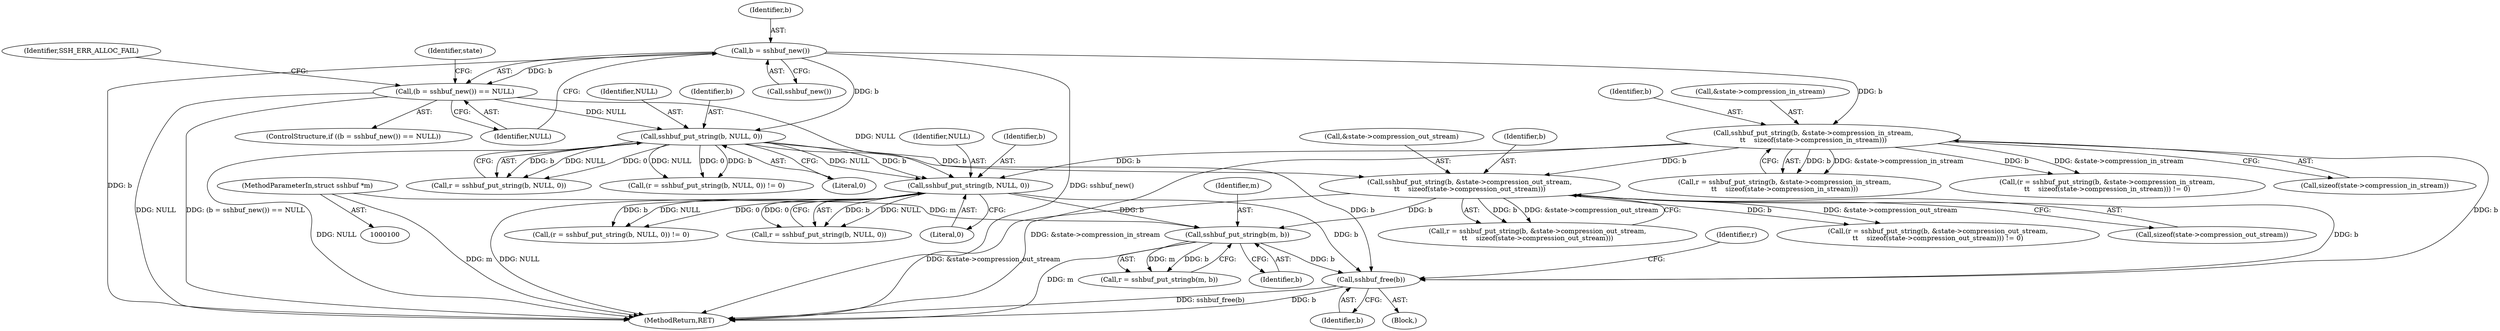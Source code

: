 digraph "1_src_3095060f479b86288e31c79ecbc5131a66bcd2f9_4@API" {
"1000190" [label="(Call,sshbuf_free(b))"];
"1000186" [label="(Call,sshbuf_put_stringb(m, b))"];
"1000101" [label="(MethodParameterIn,struct sshbuf *m)"];
"1000178" [label="(Call,sshbuf_put_string(b, NULL, 0))"];
"1000129" [label="(Call,sshbuf_put_string(b, &state->compression_in_stream,\n\t\t    sizeof(state->compression_in_stream)))"];
"1000114" [label="(Call,b = sshbuf_new())"];
"1000146" [label="(Call,sshbuf_put_string(b, NULL, 0))"];
"1000113" [label="(Call,(b = sshbuf_new()) == NULL)"];
"1000161" [label="(Call,sshbuf_put_string(b, &state->compression_out_stream,\n\t\t    sizeof(state->compression_out_stream)))"];
"1000161" [label="(Call,sshbuf_put_string(b, &state->compression_out_stream,\n\t\t    sizeof(state->compression_out_stream)))"];
"1000191" [label="(Identifier,b)"];
"1000159" [label="(Call,r = sshbuf_put_string(b, &state->compression_out_stream,\n\t\t    sizeof(state->compression_out_stream)))"];
"1000149" [label="(Literal,0)"];
"1000180" [label="(Identifier,NULL)"];
"1000163" [label="(Call,&state->compression_out_stream)"];
"1000193" [label="(Identifier,r)"];
"1000194" [label="(MethodReturn,RET)"];
"1000176" [label="(Call,r = sshbuf_put_string(b, NULL, 0))"];
"1000122" [label="(Identifier,state)"];
"1000146" [label="(Call,sshbuf_put_string(b, NULL, 0))"];
"1000127" [label="(Call,r = sshbuf_put_string(b, &state->compression_in_stream,\n\t\t    sizeof(state->compression_in_stream)))"];
"1000144" [label="(Call,r = sshbuf_put_string(b, NULL, 0))"];
"1000179" [label="(Identifier,b)"];
"1000114" [label="(Call,b = sshbuf_new())"];
"1000112" [label="(ControlStructure,if ((b = sshbuf_new()) == NULL))"];
"1000158" [label="(Call,(r = sshbuf_put_string(b, &state->compression_out_stream,\n\t\t    sizeof(state->compression_out_stream))) != 0)"];
"1000181" [label="(Literal,0)"];
"1000190" [label="(Call,sshbuf_free(b))"];
"1000129" [label="(Call,sshbuf_put_string(b, &state->compression_in_stream,\n\t\t    sizeof(state->compression_in_stream)))"];
"1000167" [label="(Call,sizeof(state->compression_out_stream))"];
"1000188" [label="(Identifier,b)"];
"1000103" [label="(Block,)"];
"1000187" [label="(Identifier,m)"];
"1000126" [label="(Call,(r = sshbuf_put_string(b, &state->compression_in_stream,\n\t\t    sizeof(state->compression_in_stream))) != 0)"];
"1000119" [label="(Identifier,SSH_ERR_ALLOC_FAIL)"];
"1000148" [label="(Identifier,NULL)"];
"1000184" [label="(Call,r = sshbuf_put_stringb(m, b))"];
"1000113" [label="(Call,(b = sshbuf_new()) == NULL)"];
"1000147" [label="(Identifier,b)"];
"1000178" [label="(Call,sshbuf_put_string(b, NULL, 0))"];
"1000117" [label="(Identifier,NULL)"];
"1000162" [label="(Identifier,b)"];
"1000130" [label="(Identifier,b)"];
"1000131" [label="(Call,&state->compression_in_stream)"];
"1000115" [label="(Identifier,b)"];
"1000143" [label="(Call,(r = sshbuf_put_string(b, NULL, 0)) != 0)"];
"1000116" [label="(Call,sshbuf_new())"];
"1000101" [label="(MethodParameterIn,struct sshbuf *m)"];
"1000175" [label="(Call,(r = sshbuf_put_string(b, NULL, 0)) != 0)"];
"1000186" [label="(Call,sshbuf_put_stringb(m, b))"];
"1000135" [label="(Call,sizeof(state->compression_in_stream))"];
"1000190" -> "1000103"  [label="AST: "];
"1000190" -> "1000191"  [label="CFG: "];
"1000191" -> "1000190"  [label="AST: "];
"1000193" -> "1000190"  [label="CFG: "];
"1000190" -> "1000194"  [label="DDG: sshbuf_free(b)"];
"1000190" -> "1000194"  [label="DDG: b"];
"1000186" -> "1000190"  [label="DDG: b"];
"1000129" -> "1000190"  [label="DDG: b"];
"1000178" -> "1000190"  [label="DDG: b"];
"1000161" -> "1000190"  [label="DDG: b"];
"1000146" -> "1000190"  [label="DDG: b"];
"1000186" -> "1000184"  [label="AST: "];
"1000186" -> "1000188"  [label="CFG: "];
"1000187" -> "1000186"  [label="AST: "];
"1000188" -> "1000186"  [label="AST: "];
"1000184" -> "1000186"  [label="CFG: "];
"1000186" -> "1000194"  [label="DDG: m"];
"1000186" -> "1000184"  [label="DDG: m"];
"1000186" -> "1000184"  [label="DDG: b"];
"1000101" -> "1000186"  [label="DDG: m"];
"1000178" -> "1000186"  [label="DDG: b"];
"1000161" -> "1000186"  [label="DDG: b"];
"1000101" -> "1000100"  [label="AST: "];
"1000101" -> "1000194"  [label="DDG: m"];
"1000178" -> "1000176"  [label="AST: "];
"1000178" -> "1000181"  [label="CFG: "];
"1000179" -> "1000178"  [label="AST: "];
"1000180" -> "1000178"  [label="AST: "];
"1000181" -> "1000178"  [label="AST: "];
"1000176" -> "1000178"  [label="CFG: "];
"1000178" -> "1000194"  [label="DDG: NULL"];
"1000178" -> "1000175"  [label="DDG: b"];
"1000178" -> "1000175"  [label="DDG: NULL"];
"1000178" -> "1000175"  [label="DDG: 0"];
"1000178" -> "1000176"  [label="DDG: b"];
"1000178" -> "1000176"  [label="DDG: NULL"];
"1000178" -> "1000176"  [label="DDG: 0"];
"1000129" -> "1000178"  [label="DDG: b"];
"1000146" -> "1000178"  [label="DDG: b"];
"1000146" -> "1000178"  [label="DDG: NULL"];
"1000113" -> "1000178"  [label="DDG: NULL"];
"1000129" -> "1000127"  [label="AST: "];
"1000129" -> "1000135"  [label="CFG: "];
"1000130" -> "1000129"  [label="AST: "];
"1000131" -> "1000129"  [label="AST: "];
"1000135" -> "1000129"  [label="AST: "];
"1000127" -> "1000129"  [label="CFG: "];
"1000129" -> "1000194"  [label="DDG: &state->compression_in_stream"];
"1000129" -> "1000126"  [label="DDG: b"];
"1000129" -> "1000126"  [label="DDG: &state->compression_in_stream"];
"1000129" -> "1000127"  [label="DDG: b"];
"1000129" -> "1000127"  [label="DDG: &state->compression_in_stream"];
"1000114" -> "1000129"  [label="DDG: b"];
"1000129" -> "1000161"  [label="DDG: b"];
"1000114" -> "1000113"  [label="AST: "];
"1000114" -> "1000116"  [label="CFG: "];
"1000115" -> "1000114"  [label="AST: "];
"1000116" -> "1000114"  [label="AST: "];
"1000117" -> "1000114"  [label="CFG: "];
"1000114" -> "1000194"  [label="DDG: b"];
"1000114" -> "1000194"  [label="DDG: sshbuf_new()"];
"1000114" -> "1000113"  [label="DDG: b"];
"1000114" -> "1000146"  [label="DDG: b"];
"1000146" -> "1000144"  [label="AST: "];
"1000146" -> "1000149"  [label="CFG: "];
"1000147" -> "1000146"  [label="AST: "];
"1000148" -> "1000146"  [label="AST: "];
"1000149" -> "1000146"  [label="AST: "];
"1000144" -> "1000146"  [label="CFG: "];
"1000146" -> "1000194"  [label="DDG: NULL"];
"1000146" -> "1000143"  [label="DDG: b"];
"1000146" -> "1000143"  [label="DDG: NULL"];
"1000146" -> "1000143"  [label="DDG: 0"];
"1000146" -> "1000144"  [label="DDG: b"];
"1000146" -> "1000144"  [label="DDG: NULL"];
"1000146" -> "1000144"  [label="DDG: 0"];
"1000113" -> "1000146"  [label="DDG: NULL"];
"1000146" -> "1000161"  [label="DDG: b"];
"1000113" -> "1000112"  [label="AST: "];
"1000113" -> "1000117"  [label="CFG: "];
"1000117" -> "1000113"  [label="AST: "];
"1000119" -> "1000113"  [label="CFG: "];
"1000122" -> "1000113"  [label="CFG: "];
"1000113" -> "1000194"  [label="DDG: NULL"];
"1000113" -> "1000194"  [label="DDG: (b = sshbuf_new()) == NULL"];
"1000161" -> "1000159"  [label="AST: "];
"1000161" -> "1000167"  [label="CFG: "];
"1000162" -> "1000161"  [label="AST: "];
"1000163" -> "1000161"  [label="AST: "];
"1000167" -> "1000161"  [label="AST: "];
"1000159" -> "1000161"  [label="CFG: "];
"1000161" -> "1000194"  [label="DDG: &state->compression_out_stream"];
"1000161" -> "1000158"  [label="DDG: b"];
"1000161" -> "1000158"  [label="DDG: &state->compression_out_stream"];
"1000161" -> "1000159"  [label="DDG: b"];
"1000161" -> "1000159"  [label="DDG: &state->compression_out_stream"];
}
